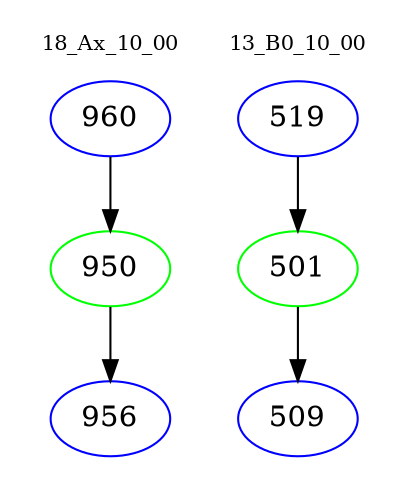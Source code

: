 digraph{
subgraph cluster_0 {
color = white
label = "18_Ax_10_00";
fontsize=10;
T0_960 [label="960", color="blue"]
T0_960 -> T0_950 [color="black"]
T0_950 [label="950", color="green"]
T0_950 -> T0_956 [color="black"]
T0_956 [label="956", color="blue"]
}
subgraph cluster_1 {
color = white
label = "13_B0_10_00";
fontsize=10;
T1_519 [label="519", color="blue"]
T1_519 -> T1_501 [color="black"]
T1_501 [label="501", color="green"]
T1_501 -> T1_509 [color="black"]
T1_509 [label="509", color="blue"]
}
}
